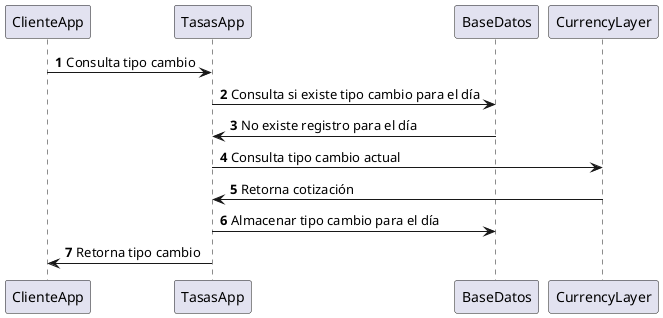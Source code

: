 @startuml
'https://plantuml.com/sequence-diagram

autonumber

ClienteApp -> TasasApp: Consulta tipo cambio
TasasApp -> BaseDatos: Consulta si existe tipo cambio para el día
BaseDatos -> TasasApp: No existe registro para el día
TasasApp -> CurrencyLayer: Consulta tipo cambio actual
CurrencyLayer -> TasasApp: Retorna cotización
TasasApp -> BaseDatos: Almacenar tipo cambio para el día
TasasApp -> ClienteApp: Retorna tipo cambio

@enduml
